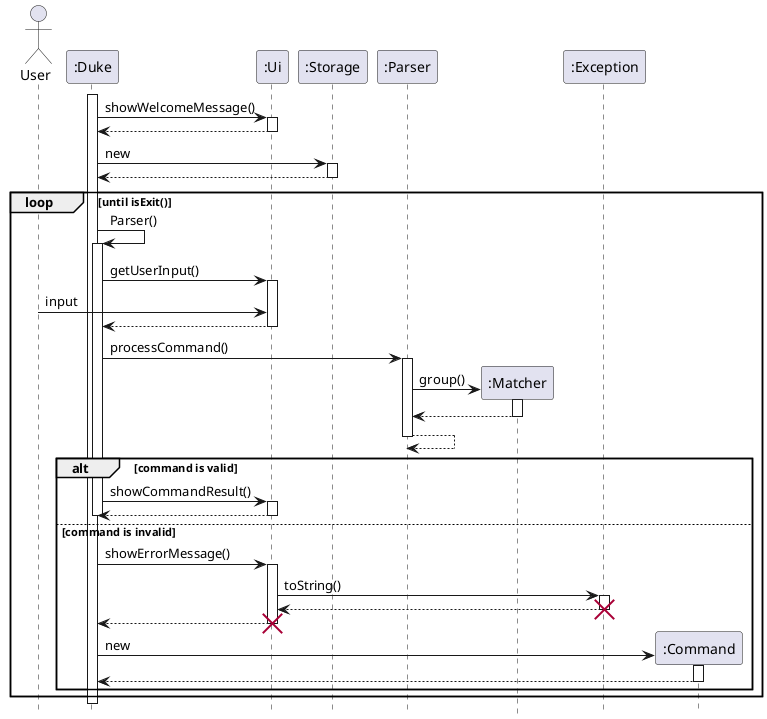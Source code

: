@startuml
hide footbox

Actor User
activate ":Duke"
":Duke" -> ":Ui" : showWelcomeMessage()
activate ":Ui"
":Ui" --> ":Duke"
deactivate ":Ui"
":Duke" -> ":Storage" : new
activate ":Storage"
return
deactivate ":Storage"



loop until isExit()
    ":Duke" -> ":Duke": Parser()
    activate ":Duke"
    ":Duke" -> ":Ui": getUserInput()
    activate ":Ui"
    User -> ":Ui":input
    return
    ":Duke" -> ":Parser" : processCommand()
    activate ":Parser"
    ":Parser" -> ":Matcher"** : group()
    activate ":Matcher"
    return
    ":Parser" --> ":Parser"
    deactivate ":Parser"


    alt command is valid
         ":Duke" -> ":Ui" : showCommandResult()
        activate ":Ui"
        return
        deactivate ":Duke"

    else command is invalid
        ":Duke" -> ":Ui" : showErrorMessage()
        activate ":Ui"
        ":Ui" -> ":Exception" : toString()
        activate ":Exception"
        return
        destroy ":Exception"
        return
        destroy ":Ui"
        ":Duke" -> ":Command"**: new
        activate ":Command"
        return
    end
end
deactivate ":Duke"

@enduml